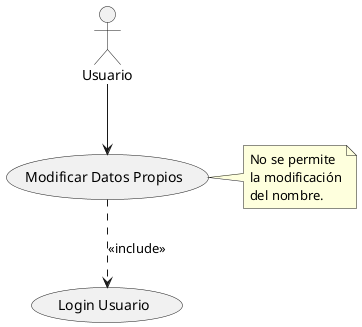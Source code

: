 @startuml

actor "Usuario" as U

U --> (Modificar Datos Propios)
(Modificar Datos Propios) ..> (Login Usuario) : <<include>>
note right of (Modificar Datos Propios)
 No se permite
 la modificación
 del nombre.
end note

@enduml



